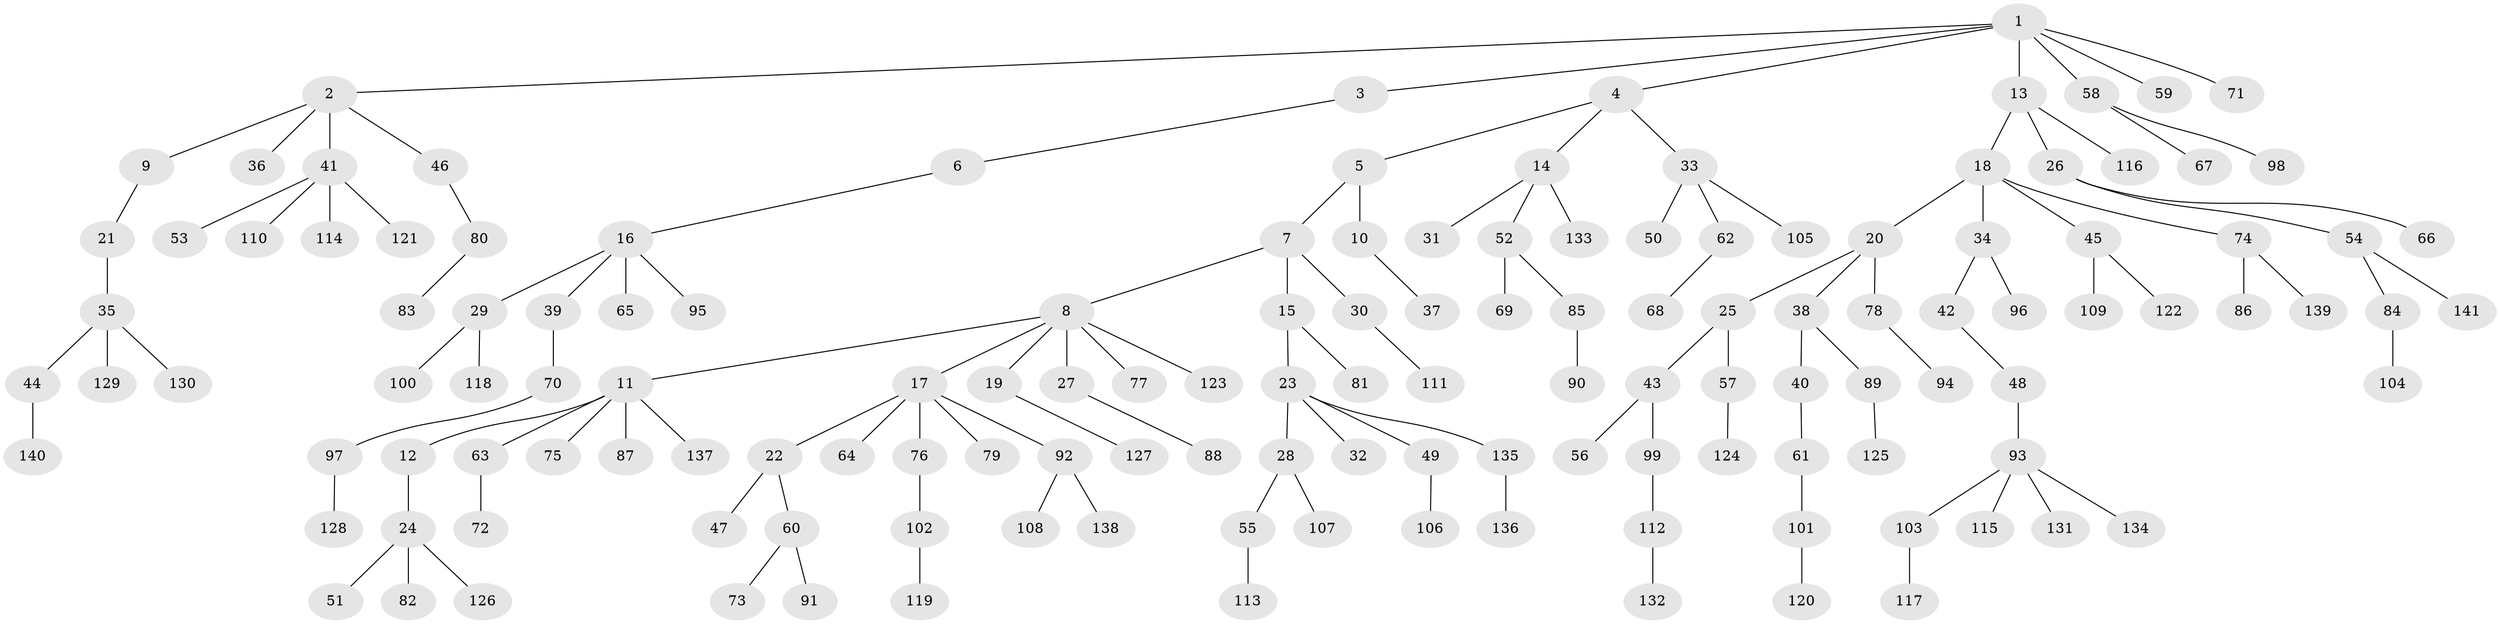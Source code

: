 // coarse degree distribution, {6: 0.010638297872340425, 8: 0.010638297872340425, 2: 0.23404255319148937, 5: 0.031914893617021274, 9: 0.010638297872340425, 1: 0.5638297872340425, 3: 0.07446808510638298, 4: 0.0425531914893617, 7: 0.02127659574468085}
// Generated by graph-tools (version 1.1) at 2025/52/02/27/25 19:52:13]
// undirected, 141 vertices, 140 edges
graph export_dot {
graph [start="1"]
  node [color=gray90,style=filled];
  1;
  2;
  3;
  4;
  5;
  6;
  7;
  8;
  9;
  10;
  11;
  12;
  13;
  14;
  15;
  16;
  17;
  18;
  19;
  20;
  21;
  22;
  23;
  24;
  25;
  26;
  27;
  28;
  29;
  30;
  31;
  32;
  33;
  34;
  35;
  36;
  37;
  38;
  39;
  40;
  41;
  42;
  43;
  44;
  45;
  46;
  47;
  48;
  49;
  50;
  51;
  52;
  53;
  54;
  55;
  56;
  57;
  58;
  59;
  60;
  61;
  62;
  63;
  64;
  65;
  66;
  67;
  68;
  69;
  70;
  71;
  72;
  73;
  74;
  75;
  76;
  77;
  78;
  79;
  80;
  81;
  82;
  83;
  84;
  85;
  86;
  87;
  88;
  89;
  90;
  91;
  92;
  93;
  94;
  95;
  96;
  97;
  98;
  99;
  100;
  101;
  102;
  103;
  104;
  105;
  106;
  107;
  108;
  109;
  110;
  111;
  112;
  113;
  114;
  115;
  116;
  117;
  118;
  119;
  120;
  121;
  122;
  123;
  124;
  125;
  126;
  127;
  128;
  129;
  130;
  131;
  132;
  133;
  134;
  135;
  136;
  137;
  138;
  139;
  140;
  141;
  1 -- 2;
  1 -- 3;
  1 -- 4;
  1 -- 13;
  1 -- 58;
  1 -- 59;
  1 -- 71;
  2 -- 9;
  2 -- 36;
  2 -- 41;
  2 -- 46;
  3 -- 6;
  4 -- 5;
  4 -- 14;
  4 -- 33;
  5 -- 7;
  5 -- 10;
  6 -- 16;
  7 -- 8;
  7 -- 15;
  7 -- 30;
  8 -- 11;
  8 -- 17;
  8 -- 19;
  8 -- 27;
  8 -- 77;
  8 -- 123;
  9 -- 21;
  10 -- 37;
  11 -- 12;
  11 -- 63;
  11 -- 75;
  11 -- 87;
  11 -- 137;
  12 -- 24;
  13 -- 18;
  13 -- 26;
  13 -- 116;
  14 -- 31;
  14 -- 52;
  14 -- 133;
  15 -- 23;
  15 -- 81;
  16 -- 29;
  16 -- 39;
  16 -- 65;
  16 -- 95;
  17 -- 22;
  17 -- 64;
  17 -- 76;
  17 -- 79;
  17 -- 92;
  18 -- 20;
  18 -- 34;
  18 -- 45;
  18 -- 74;
  19 -- 127;
  20 -- 25;
  20 -- 38;
  20 -- 78;
  21 -- 35;
  22 -- 47;
  22 -- 60;
  23 -- 28;
  23 -- 32;
  23 -- 49;
  23 -- 135;
  24 -- 51;
  24 -- 82;
  24 -- 126;
  25 -- 43;
  25 -- 57;
  26 -- 54;
  26 -- 66;
  27 -- 88;
  28 -- 55;
  28 -- 107;
  29 -- 100;
  29 -- 118;
  30 -- 111;
  33 -- 50;
  33 -- 62;
  33 -- 105;
  34 -- 42;
  34 -- 96;
  35 -- 44;
  35 -- 129;
  35 -- 130;
  38 -- 40;
  38 -- 89;
  39 -- 70;
  40 -- 61;
  41 -- 53;
  41 -- 110;
  41 -- 114;
  41 -- 121;
  42 -- 48;
  43 -- 56;
  43 -- 99;
  44 -- 140;
  45 -- 109;
  45 -- 122;
  46 -- 80;
  48 -- 93;
  49 -- 106;
  52 -- 69;
  52 -- 85;
  54 -- 84;
  54 -- 141;
  55 -- 113;
  57 -- 124;
  58 -- 67;
  58 -- 98;
  60 -- 73;
  60 -- 91;
  61 -- 101;
  62 -- 68;
  63 -- 72;
  70 -- 97;
  74 -- 86;
  74 -- 139;
  76 -- 102;
  78 -- 94;
  80 -- 83;
  84 -- 104;
  85 -- 90;
  89 -- 125;
  92 -- 108;
  92 -- 138;
  93 -- 103;
  93 -- 115;
  93 -- 131;
  93 -- 134;
  97 -- 128;
  99 -- 112;
  101 -- 120;
  102 -- 119;
  103 -- 117;
  112 -- 132;
  135 -- 136;
}
